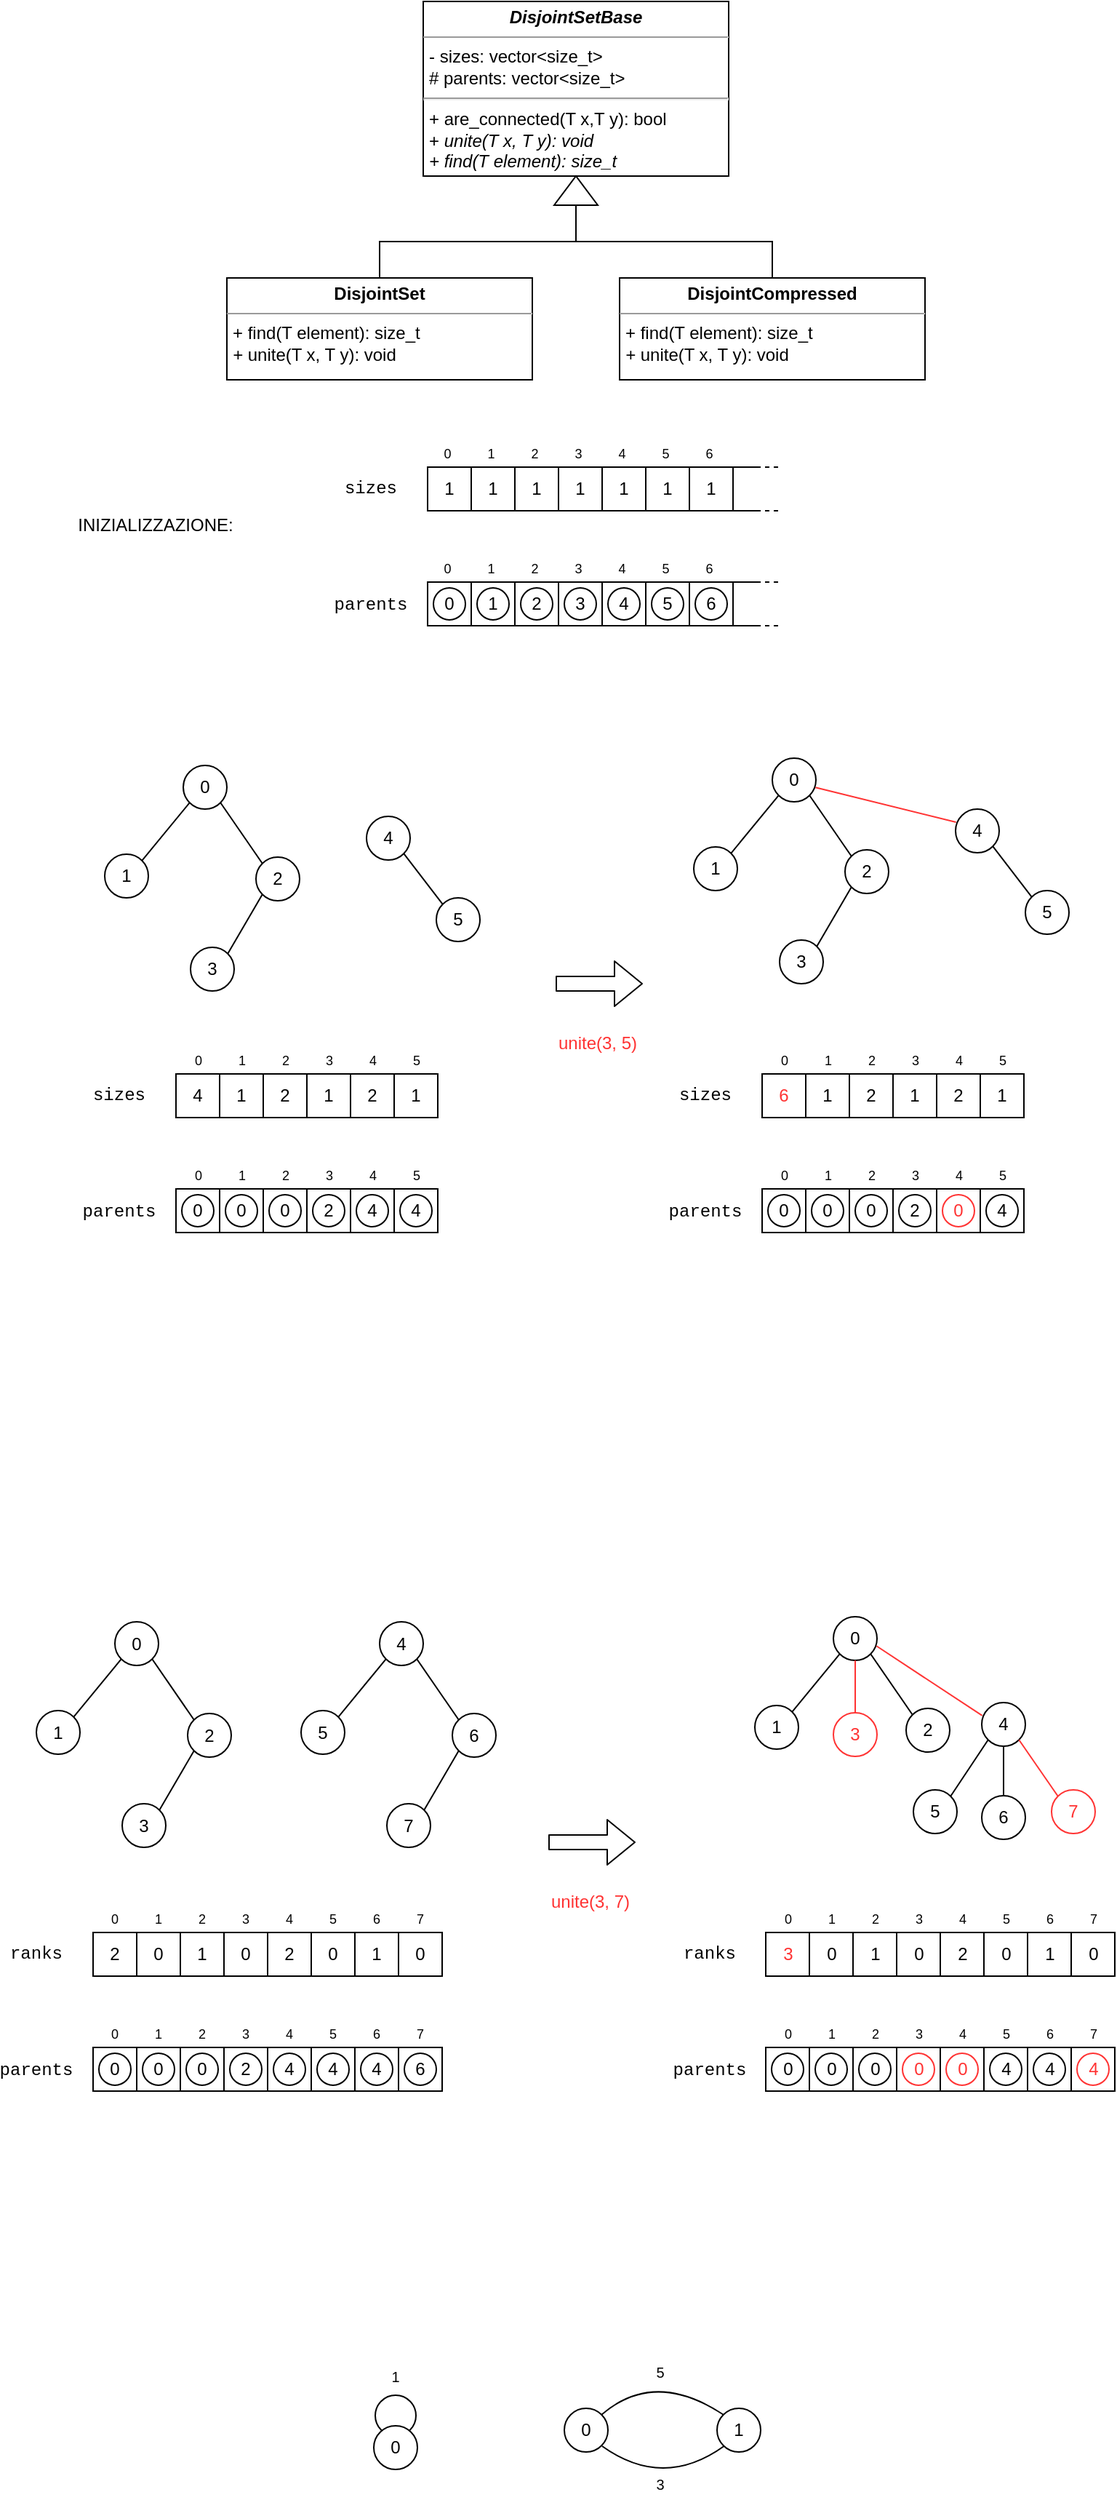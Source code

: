 <mxfile version="12.9.13" type="device"><diagram id="8xjFrXslsAIDBXC2lS5B" name="Page-1"><mxGraphModel dx="1329" dy="873" grid="0" gridSize="10" guides="1" tooltips="1" connect="1" arrows="1" fold="1" page="1" pageScale="1" pageWidth="827" pageHeight="1169" math="0" shadow="0"><root><mxCell id="0"/><mxCell id="1" parent="0"/><mxCell id="SgI-zHDBZbnnxBhND7MS-7" value="" style="ellipse;whiteSpace=wrap;html=1;aspect=fixed;" parent="1" vertex="1"><mxGeometry x="276" y="1745" width="28" height="28" as="geometry"/></mxCell><mxCell id="ZiQM-W1zX51JUNLS2dKG-1" value="&lt;p style=&quot;margin: 0px ; margin-top: 4px ; text-align: center&quot;&gt;&lt;b&gt;&lt;i&gt;DisjointSetBase&lt;/i&gt;&lt;/b&gt;&lt;br&gt;&lt;/p&gt;&lt;hr size=&quot;1&quot;&gt;&lt;p style=&quot;margin: 0px ; margin-left: 4px&quot;&gt;- sizes:&amp;nbsp;vector&amp;lt;size_t&amp;gt;&lt;/p&gt;&lt;p style=&quot;margin: 0px ; margin-left: 4px&quot;&gt;# parents: vector&amp;lt;size_t&amp;gt;&lt;/p&gt;&lt;hr&gt;&lt;p style=&quot;margin: 0px 0px 0px 4px&quot;&gt;+ are_connected(T x,T y): bool&lt;/p&gt;&lt;p style=&quot;margin: 0px 0px 0px 4px&quot;&gt;+ &lt;i&gt;unite(T x, T y): void&lt;/i&gt;&lt;/p&gt;&lt;p style=&quot;margin: 0px 0px 0px 4px&quot;&gt;&lt;i&gt;+ find(T element): size_t&lt;/i&gt;&lt;br&gt;&lt;/p&gt;" style="verticalAlign=top;align=left;overflow=fill;fontSize=12;fontFamily=Helvetica;html=1;fillColor=none;" parent="1" vertex="1"><mxGeometry x="309" y="100" width="210" height="120" as="geometry"/></mxCell><mxCell id="ZiQM-W1zX51JUNLS2dKG-9" style="edgeStyle=orthogonalEdgeStyle;rounded=0;orthogonalLoop=1;jettySize=auto;html=1;exitX=0;exitY=0.5;exitDx=0;exitDy=0;entryX=0.5;entryY=0;entryDx=0;entryDy=0;endArrow=none;endFill=0;" parent="1" source="ZiQM-W1zX51JUNLS2dKG-3" target="ZiQM-W1zX51JUNLS2dKG-7" edge="1"><mxGeometry relative="1" as="geometry"/></mxCell><mxCell id="ZiQM-W1zX51JUNLS2dKG-3" value="" style="triangle;whiteSpace=wrap;html=1;rotation=-90;" parent="1" vertex="1"><mxGeometry x="404" y="215" width="20" height="30" as="geometry"/></mxCell><mxCell id="ZiQM-W1zX51JUNLS2dKG-8" style="edgeStyle=orthogonalEdgeStyle;rounded=0;orthogonalLoop=1;jettySize=auto;html=1;exitX=0.5;exitY=0;exitDx=0;exitDy=0;entryX=0;entryY=0.5;entryDx=0;entryDy=0;endArrow=none;endFill=0;" parent="1" source="ZiQM-W1zX51JUNLS2dKG-6" target="ZiQM-W1zX51JUNLS2dKG-3" edge="1"><mxGeometry relative="1" as="geometry"/></mxCell><mxCell id="ZiQM-W1zX51JUNLS2dKG-6" value="&lt;p style=&quot;margin: 0px ; margin-top: 4px ; text-align: center&quot;&gt;&lt;b&gt;DisjointSet&lt;/b&gt;&lt;br&gt;&lt;/p&gt;&lt;hr size=&quot;1&quot;&gt;&lt;p style=&quot;margin: 0px 0px 0px 4px&quot;&gt;+ find(T element): size_t&lt;/p&gt;&lt;p style=&quot;margin: 0px 0px 0px 4px&quot;&gt;&lt;i&gt;+ &lt;/i&gt;unite(T x, T y): void&lt;br&gt;&lt;/p&gt;&lt;p style=&quot;margin: 0px 0px 0px 4px&quot;&gt;&lt;br&gt;&lt;/p&gt;" style="verticalAlign=top;align=left;overflow=fill;fontSize=12;fontFamily=Helvetica;html=1;fillColor=none;" parent="1" vertex="1"><mxGeometry x="174" y="290" width="210" height="70" as="geometry"/></mxCell><mxCell id="ZiQM-W1zX51JUNLS2dKG-7" value="&lt;p style=&quot;margin: 0px ; margin-top: 4px ; text-align: center&quot;&gt;&lt;b&gt;DisjointCompressed&lt;/b&gt;&lt;br&gt;&lt;/p&gt;&lt;hr size=&quot;1&quot;&gt;&lt;p style=&quot;margin: 0px ; margin-left: 4px&quot;&gt;&lt;span&gt;+ find(T element): size_t&lt;/span&gt;&lt;br&gt;&lt;/p&gt;&lt;p style=&quot;margin: 0px ; margin-left: 4px&quot;&gt;&lt;i&gt;+ &lt;/i&gt;unite(T x, T y): void&lt;span&gt;&lt;br&gt;&lt;/span&gt;&lt;/p&gt;&lt;p style=&quot;margin: 0px ; margin-left: 4px&quot;&gt;&lt;br&gt;&lt;/p&gt;" style="verticalAlign=top;align=left;overflow=fill;fontSize=12;fontFamily=Helvetica;html=1;fillColor=none;" parent="1" vertex="1"><mxGeometry x="444" y="290" width="210" height="70" as="geometry"/></mxCell><mxCell id="z-gm0jv7d2_Ei2gKOcUc-20" value="" style="rounded=0;whiteSpace=wrap;html=1;verticalAlign=top;" parent="1" vertex="1"><mxGeometry x="492" y="499" width="30" height="30" as="geometry"/></mxCell><mxCell id="z-gm0jv7d2_Ei2gKOcUc-22" value="&lt;font style=&quot;font-size: 9px&quot;&gt;0&amp;nbsp; &amp;nbsp; &amp;nbsp; &amp;nbsp; &amp;nbsp; 1&amp;nbsp; &amp;nbsp; &amp;nbsp; &amp;nbsp; &amp;nbsp;&amp;nbsp;2&amp;nbsp; &amp;nbsp; &amp;nbsp; &amp;nbsp; &amp;nbsp;&amp;nbsp;3&amp;nbsp; &amp;nbsp; &amp;nbsp; &amp;nbsp; &amp;nbsp;&amp;nbsp;4&amp;nbsp; &amp;nbsp; &amp;nbsp; &amp;nbsp; &amp;nbsp;&amp;nbsp;5&amp;nbsp; &amp;nbsp; &amp;nbsp; &amp;nbsp; &amp;nbsp;&amp;nbsp;6&amp;nbsp;&lt;/font&gt;" style="text;html=1;strokeColor=none;fillColor=none;align=center;verticalAlign=middle;whiteSpace=wrap;rounded=0;" parent="1" vertex="1"><mxGeometry x="312" y="479" width="210" height="20" as="geometry"/></mxCell><mxCell id="z-gm0jv7d2_Ei2gKOcUc-24" value="&lt;font face=&quot;Courier New&quot;&gt;sizes&lt;/font&gt;" style="text;html=1;strokeColor=none;fillColor=none;align=center;verticalAlign=middle;whiteSpace=wrap;rounded=0;" parent="1" vertex="1"><mxGeometry x="248" y="424" width="50" height="20" as="geometry"/></mxCell><mxCell id="z-gm0jv7d2_Ei2gKOcUc-47" style="rounded=0;orthogonalLoop=1;jettySize=auto;html=1;exitX=1;exitY=0;exitDx=0;exitDy=0;entryX=0;entryY=1;entryDx=0;entryDy=0;endArrow=none;endFill=0;" parent="1" source="z-gm0jv7d2_Ei2gKOcUc-26" target="z-gm0jv7d2_Ei2gKOcUc-27" edge="1"><mxGeometry relative="1" as="geometry"/></mxCell><mxCell id="z-gm0jv7d2_Ei2gKOcUc-26" value="1" style="ellipse;whiteSpace=wrap;html=1;aspect=fixed;" parent="1" vertex="1"><mxGeometry x="90" y="686" width="30" height="30" as="geometry"/></mxCell><mxCell id="z-gm0jv7d2_Ei2gKOcUc-27" value="0" style="ellipse;whiteSpace=wrap;html=1;aspect=fixed;" parent="1" vertex="1"><mxGeometry x="144" y="625" width="30" height="30" as="geometry"/></mxCell><mxCell id="z-gm0jv7d2_Ei2gKOcUc-48" style="edgeStyle=none;rounded=0;orthogonalLoop=1;jettySize=auto;html=1;exitX=0;exitY=0;exitDx=0;exitDy=0;entryX=1;entryY=1;entryDx=0;entryDy=0;endArrow=none;endFill=0;" parent="1" source="z-gm0jv7d2_Ei2gKOcUc-28" target="z-gm0jv7d2_Ei2gKOcUc-27" edge="1"><mxGeometry relative="1" as="geometry"/></mxCell><mxCell id="z-gm0jv7d2_Ei2gKOcUc-50" style="edgeStyle=none;rounded=0;orthogonalLoop=1;jettySize=auto;html=1;exitX=0;exitY=1;exitDx=0;exitDy=0;entryX=1;entryY=0;entryDx=0;entryDy=0;endArrow=none;endFill=0;" parent="1" source="z-gm0jv7d2_Ei2gKOcUc-28" target="z-gm0jv7d2_Ei2gKOcUc-49" edge="1"><mxGeometry relative="1" as="geometry"/></mxCell><mxCell id="z-gm0jv7d2_Ei2gKOcUc-28" value="2" style="ellipse;whiteSpace=wrap;html=1;aspect=fixed;" parent="1" vertex="1"><mxGeometry x="194" y="688" width="30" height="30" as="geometry"/></mxCell><mxCell id="z-gm0jv7d2_Ei2gKOcUc-29" value="" style="endArrow=none;html=1;" parent="1" edge="1"><mxGeometry width="50" height="50" relative="1" as="geometry"><mxPoint x="522" y="499" as="sourcePoint"/><mxPoint x="538" y="499" as="targetPoint"/></mxGeometry></mxCell><mxCell id="z-gm0jv7d2_Ei2gKOcUc-30" value="" style="endArrow=none;html=1;dashed=1;" parent="1" edge="1"><mxGeometry width="50" height="50" relative="1" as="geometry"><mxPoint x="538" y="499" as="sourcePoint"/><mxPoint x="554" y="499" as="targetPoint"/></mxGeometry></mxCell><mxCell id="z-gm0jv7d2_Ei2gKOcUc-33" value="" style="endArrow=none;html=1;" parent="1" edge="1"><mxGeometry width="50" height="50" relative="1" as="geometry"><mxPoint x="522" y="529" as="sourcePoint"/><mxPoint x="538" y="529" as="targetPoint"/></mxGeometry></mxCell><mxCell id="z-gm0jv7d2_Ei2gKOcUc-34" value="" style="endArrow=none;html=1;dashed=1;" parent="1" edge="1"><mxGeometry width="50" height="50" relative="1" as="geometry"><mxPoint x="538" y="529" as="sourcePoint"/><mxPoint x="554" y="529" as="targetPoint"/></mxGeometry></mxCell><mxCell id="z-gm0jv7d2_Ei2gKOcUc-35" value="1" style="rounded=0;whiteSpace=wrap;html=1;" parent="1" vertex="1"><mxGeometry x="312" y="420" width="30" height="30" as="geometry"/></mxCell><mxCell id="z-gm0jv7d2_Ei2gKOcUc-36" value="1" style="rounded=0;whiteSpace=wrap;html=1;" parent="1" vertex="1"><mxGeometry x="342" y="420" width="30" height="30" as="geometry"/></mxCell><mxCell id="z-gm0jv7d2_Ei2gKOcUc-37" value="1" style="rounded=0;whiteSpace=wrap;html=1;" parent="1" vertex="1"><mxGeometry x="372" y="420" width="30" height="30" as="geometry"/></mxCell><mxCell id="z-gm0jv7d2_Ei2gKOcUc-38" value="1" style="rounded=0;whiteSpace=wrap;html=1;" parent="1" vertex="1"><mxGeometry x="402" y="420" width="30" height="30" as="geometry"/></mxCell><mxCell id="z-gm0jv7d2_Ei2gKOcUc-39" value="1" style="rounded=0;whiteSpace=wrap;html=1;" parent="1" vertex="1"><mxGeometry x="432" y="420" width="30" height="30" as="geometry"/></mxCell><mxCell id="z-gm0jv7d2_Ei2gKOcUc-40" value="1" style="rounded=0;whiteSpace=wrap;html=1;" parent="1" vertex="1"><mxGeometry x="462" y="420" width="30" height="30" as="geometry"/></mxCell><mxCell id="z-gm0jv7d2_Ei2gKOcUc-41" value="1" style="rounded=0;whiteSpace=wrap;html=1;" parent="1" vertex="1"><mxGeometry x="492" y="420" width="30" height="30" as="geometry"/></mxCell><mxCell id="z-gm0jv7d2_Ei2gKOcUc-42" value="&lt;font style=&quot;font-size: 9px&quot;&gt;0&amp;nbsp; &amp;nbsp; &amp;nbsp; &amp;nbsp; &amp;nbsp; 1&amp;nbsp; &amp;nbsp; &amp;nbsp; &amp;nbsp; &amp;nbsp;&amp;nbsp;2&amp;nbsp; &amp;nbsp; &amp;nbsp; &amp;nbsp; &amp;nbsp;&amp;nbsp;3&amp;nbsp; &amp;nbsp; &amp;nbsp; &amp;nbsp; &amp;nbsp;&amp;nbsp;4&amp;nbsp; &amp;nbsp; &amp;nbsp; &amp;nbsp; &amp;nbsp;&amp;nbsp;5&amp;nbsp; &amp;nbsp; &amp;nbsp; &amp;nbsp; &amp;nbsp;&amp;nbsp;6&amp;nbsp;&lt;/font&gt;" style="text;html=1;strokeColor=none;fillColor=none;align=center;verticalAlign=middle;whiteSpace=wrap;rounded=0;" parent="1" vertex="1"><mxGeometry x="312" y="400" width="210" height="20" as="geometry"/></mxCell><mxCell id="z-gm0jv7d2_Ei2gKOcUc-43" value="" style="endArrow=none;html=1;" parent="1" edge="1"><mxGeometry width="50" height="50" relative="1" as="geometry"><mxPoint x="522" y="420" as="sourcePoint"/><mxPoint x="538" y="420" as="targetPoint"/></mxGeometry></mxCell><mxCell id="z-gm0jv7d2_Ei2gKOcUc-44" value="" style="endArrow=none;html=1;dashed=1;" parent="1" edge="1"><mxGeometry width="50" height="50" relative="1" as="geometry"><mxPoint x="538" y="420" as="sourcePoint"/><mxPoint x="554" y="420" as="targetPoint"/></mxGeometry></mxCell><mxCell id="z-gm0jv7d2_Ei2gKOcUc-45" value="" style="endArrow=none;html=1;" parent="1" edge="1"><mxGeometry width="50" height="50" relative="1" as="geometry"><mxPoint x="522" y="450" as="sourcePoint"/><mxPoint x="538" y="450" as="targetPoint"/></mxGeometry></mxCell><mxCell id="z-gm0jv7d2_Ei2gKOcUc-46" value="" style="endArrow=none;html=1;dashed=1;" parent="1" edge="1"><mxGeometry width="50" height="50" relative="1" as="geometry"><mxPoint x="538" y="450" as="sourcePoint"/><mxPoint x="554" y="450" as="targetPoint"/></mxGeometry></mxCell><mxCell id="z-gm0jv7d2_Ei2gKOcUc-49" value="3" style="ellipse;whiteSpace=wrap;html=1;aspect=fixed;" parent="1" vertex="1"><mxGeometry x="149" y="750" width="30" height="30" as="geometry"/></mxCell><mxCell id="z-gm0jv7d2_Ei2gKOcUc-51" value="4" style="ellipse;whiteSpace=wrap;html=1;aspect=fixed;" parent="1" vertex="1"><mxGeometry x="270" y="660" width="30" height="30" as="geometry"/></mxCell><mxCell id="z-gm0jv7d2_Ei2gKOcUc-54" style="edgeStyle=none;rounded=0;orthogonalLoop=1;jettySize=auto;html=1;exitX=0;exitY=0;exitDx=0;exitDy=0;entryX=1;entryY=1;entryDx=0;entryDy=0;endArrow=none;endFill=0;" parent="1" source="z-gm0jv7d2_Ei2gKOcUc-52" target="z-gm0jv7d2_Ei2gKOcUc-51" edge="1"><mxGeometry relative="1" as="geometry"/></mxCell><mxCell id="z-gm0jv7d2_Ei2gKOcUc-52" value="5" style="ellipse;whiteSpace=wrap;html=1;aspect=fixed;" parent="1" vertex="1"><mxGeometry x="318" y="716" width="30" height="30" as="geometry"/></mxCell><mxCell id="z-gm0jv7d2_Ei2gKOcUc-55" value="" style="rounded=0;whiteSpace=wrap;html=1;" parent="1" vertex="1"><mxGeometry x="139" y="916" width="30" height="30" as="geometry"/></mxCell><mxCell id="z-gm0jv7d2_Ei2gKOcUc-56" value="" style="rounded=0;whiteSpace=wrap;html=1;" parent="1" vertex="1"><mxGeometry x="169" y="916" width="30" height="30" as="geometry"/></mxCell><mxCell id="z-gm0jv7d2_Ei2gKOcUc-57" value="" style="rounded=0;whiteSpace=wrap;html=1;" parent="1" vertex="1"><mxGeometry x="199" y="916" width="30" height="30" as="geometry"/></mxCell><mxCell id="z-gm0jv7d2_Ei2gKOcUc-58" value="" style="rounded=0;whiteSpace=wrap;html=1;" parent="1" vertex="1"><mxGeometry x="229" y="916" width="30" height="30" as="geometry"/></mxCell><mxCell id="z-gm0jv7d2_Ei2gKOcUc-59" value="" style="rounded=0;whiteSpace=wrap;html=1;" parent="1" vertex="1"><mxGeometry x="259" y="916" width="30" height="30" as="geometry"/></mxCell><mxCell id="z-gm0jv7d2_Ei2gKOcUc-60" value="" style="rounded=0;whiteSpace=wrap;html=1;" parent="1" vertex="1"><mxGeometry x="289" y="916" width="30" height="30" as="geometry"/></mxCell><mxCell id="z-gm0jv7d2_Ei2gKOcUc-62" value="&lt;font style=&quot;font-size: 9px&quot;&gt;0&amp;nbsp; &amp;nbsp; &amp;nbsp; &amp;nbsp; &amp;nbsp; 1&amp;nbsp; &amp;nbsp; &amp;nbsp; &amp;nbsp; &amp;nbsp;&amp;nbsp;2&amp;nbsp; &amp;nbsp; &amp;nbsp; &amp;nbsp; &amp;nbsp;&amp;nbsp;3&amp;nbsp; &amp;nbsp; &amp;nbsp; &amp;nbsp; &amp;nbsp;&amp;nbsp;4&amp;nbsp; &amp;nbsp; &amp;nbsp; &amp;nbsp; &amp;nbsp;&amp;nbsp;5&lt;/font&gt;" style="text;html=1;strokeColor=none;fillColor=none;align=center;verticalAlign=middle;whiteSpace=wrap;rounded=0;" parent="1" vertex="1"><mxGeometry x="139" y="896" width="181" height="20" as="geometry"/></mxCell><mxCell id="z-gm0jv7d2_Ei2gKOcUc-63" value="&lt;font face=&quot;Courier New&quot;&gt;parents&lt;/font&gt;" style="text;html=1;strokeColor=none;fillColor=none;align=center;verticalAlign=middle;whiteSpace=wrap;rounded=0;" parent="1" vertex="1"><mxGeometry x="75" y="921" width="50" height="20" as="geometry"/></mxCell><mxCell id="z-gm0jv7d2_Ei2gKOcUc-64" value="&lt;font face=&quot;Courier New&quot;&gt;sizes&lt;/font&gt;" style="text;html=1;strokeColor=none;fillColor=none;align=center;verticalAlign=middle;whiteSpace=wrap;rounded=0;" parent="1" vertex="1"><mxGeometry x="75" y="841" width="50" height="20" as="geometry"/></mxCell><mxCell id="z-gm0jv7d2_Ei2gKOcUc-69" value="4" style="rounded=0;whiteSpace=wrap;html=1;" parent="1" vertex="1"><mxGeometry x="139" y="837" width="30" height="30" as="geometry"/></mxCell><mxCell id="z-gm0jv7d2_Ei2gKOcUc-70" value="1" style="rounded=0;whiteSpace=wrap;html=1;" parent="1" vertex="1"><mxGeometry x="169" y="837" width="30" height="30" as="geometry"/></mxCell><mxCell id="z-gm0jv7d2_Ei2gKOcUc-71" value="2" style="rounded=0;whiteSpace=wrap;html=1;" parent="1" vertex="1"><mxGeometry x="199" y="837" width="30" height="30" as="geometry"/></mxCell><mxCell id="z-gm0jv7d2_Ei2gKOcUc-72" value="1" style="rounded=0;whiteSpace=wrap;html=1;" parent="1" vertex="1"><mxGeometry x="229" y="837" width="30" height="30" as="geometry"/></mxCell><mxCell id="z-gm0jv7d2_Ei2gKOcUc-73" value="2" style="rounded=0;whiteSpace=wrap;html=1;" parent="1" vertex="1"><mxGeometry x="259" y="837" width="30" height="30" as="geometry"/></mxCell><mxCell id="z-gm0jv7d2_Ei2gKOcUc-74" value="1" style="rounded=0;whiteSpace=wrap;html=1;" parent="1" vertex="1"><mxGeometry x="289" y="837" width="30" height="30" as="geometry"/></mxCell><mxCell id="z-gm0jv7d2_Ei2gKOcUc-76" value="&lt;font style=&quot;font-size: 9px&quot;&gt;0&amp;nbsp; &amp;nbsp; &amp;nbsp; &amp;nbsp; &amp;nbsp; 1&amp;nbsp; &amp;nbsp; &amp;nbsp; &amp;nbsp; &amp;nbsp;&amp;nbsp;2&amp;nbsp; &amp;nbsp; &amp;nbsp; &amp;nbsp; &amp;nbsp;&amp;nbsp;3&amp;nbsp; &amp;nbsp; &amp;nbsp; &amp;nbsp; &amp;nbsp;&amp;nbsp;4&amp;nbsp; &amp;nbsp; &amp;nbsp; &amp;nbsp; &amp;nbsp;&amp;nbsp;5&lt;/font&gt;" style="text;html=1;strokeColor=none;fillColor=none;align=center;verticalAlign=middle;whiteSpace=wrap;rounded=0;" parent="1" vertex="1"><mxGeometry x="139" y="817" width="181" height="20" as="geometry"/></mxCell><mxCell id="z-gm0jv7d2_Ei2gKOcUc-81" value="" style="shape=flexArrow;endArrow=classic;html=1;" parent="1" edge="1"><mxGeometry width="50" height="50" relative="1" as="geometry"><mxPoint x="400" y="775" as="sourcePoint"/><mxPoint x="460" y="775" as="targetPoint"/></mxGeometry></mxCell><mxCell id="z-gm0jv7d2_Ei2gKOcUc-82" style="rounded=0;orthogonalLoop=1;jettySize=auto;html=1;exitX=1;exitY=0;exitDx=0;exitDy=0;entryX=0;entryY=1;entryDx=0;entryDy=0;endArrow=none;endFill=0;" parent="1" source="z-gm0jv7d2_Ei2gKOcUc-83" target="z-gm0jv7d2_Ei2gKOcUc-84" edge="1"><mxGeometry relative="1" as="geometry"/></mxCell><mxCell id="z-gm0jv7d2_Ei2gKOcUc-83" value="1" style="ellipse;whiteSpace=wrap;html=1;aspect=fixed;" parent="1" vertex="1"><mxGeometry x="495" y="681" width="30" height="30" as="geometry"/></mxCell><mxCell id="z-gm0jv7d2_Ei2gKOcUc-109" style="edgeStyle=none;rounded=0;orthogonalLoop=1;jettySize=auto;html=1;exitX=0.988;exitY=0.671;exitDx=0;exitDy=0;entryX=0.01;entryY=0.299;entryDx=0;entryDy=0;endArrow=none;endFill=0;exitPerimeter=0;entryPerimeter=0;strokeColor=#FF3333;" parent="1" source="z-gm0jv7d2_Ei2gKOcUc-84" target="z-gm0jv7d2_Ei2gKOcUc-89" edge="1"><mxGeometry relative="1" as="geometry"/></mxCell><mxCell id="z-gm0jv7d2_Ei2gKOcUc-84" value="0" style="ellipse;whiteSpace=wrap;html=1;aspect=fixed;" parent="1" vertex="1"><mxGeometry x="549" y="620" width="30" height="30" as="geometry"/></mxCell><mxCell id="z-gm0jv7d2_Ei2gKOcUc-85" style="edgeStyle=none;rounded=0;orthogonalLoop=1;jettySize=auto;html=1;exitX=0;exitY=0;exitDx=0;exitDy=0;entryX=1;entryY=1;entryDx=0;entryDy=0;endArrow=none;endFill=0;" parent="1" source="z-gm0jv7d2_Ei2gKOcUc-87" target="z-gm0jv7d2_Ei2gKOcUc-84" edge="1"><mxGeometry relative="1" as="geometry"/></mxCell><mxCell id="z-gm0jv7d2_Ei2gKOcUc-86" style="edgeStyle=none;rounded=0;orthogonalLoop=1;jettySize=auto;html=1;exitX=0;exitY=1;exitDx=0;exitDy=0;entryX=1;entryY=0;entryDx=0;entryDy=0;endArrow=none;endFill=0;" parent="1" source="z-gm0jv7d2_Ei2gKOcUc-87" target="z-gm0jv7d2_Ei2gKOcUc-88" edge="1"><mxGeometry relative="1" as="geometry"/></mxCell><mxCell id="z-gm0jv7d2_Ei2gKOcUc-87" value="2" style="ellipse;whiteSpace=wrap;html=1;aspect=fixed;" parent="1" vertex="1"><mxGeometry x="599" y="683" width="30" height="30" as="geometry"/></mxCell><mxCell id="z-gm0jv7d2_Ei2gKOcUc-88" value="3" style="ellipse;whiteSpace=wrap;html=1;aspect=fixed;" parent="1" vertex="1"><mxGeometry x="554" y="745" width="30" height="30" as="geometry"/></mxCell><mxCell id="z-gm0jv7d2_Ei2gKOcUc-89" value="4" style="ellipse;whiteSpace=wrap;html=1;aspect=fixed;" parent="1" vertex="1"><mxGeometry x="675" y="655" width="30" height="30" as="geometry"/></mxCell><mxCell id="z-gm0jv7d2_Ei2gKOcUc-90" style="edgeStyle=none;rounded=0;orthogonalLoop=1;jettySize=auto;html=1;exitX=0;exitY=0;exitDx=0;exitDy=0;entryX=1;entryY=1;entryDx=0;entryDy=0;endArrow=none;endFill=0;" parent="1" source="z-gm0jv7d2_Ei2gKOcUc-91" target="z-gm0jv7d2_Ei2gKOcUc-89" edge="1"><mxGeometry relative="1" as="geometry"/></mxCell><mxCell id="z-gm0jv7d2_Ei2gKOcUc-91" value="5" style="ellipse;whiteSpace=wrap;html=1;aspect=fixed;" parent="1" vertex="1"><mxGeometry x="723" y="711" width="30" height="30" as="geometry"/></mxCell><mxCell id="z-gm0jv7d2_Ei2gKOcUc-100" value="&lt;font face=&quot;Courier New&quot;&gt;sizes&lt;/font&gt;" style="text;html=1;strokeColor=none;fillColor=none;align=center;verticalAlign=middle;whiteSpace=wrap;rounded=0;" parent="1" vertex="1"><mxGeometry x="478" y="841" width="50" height="20" as="geometry"/></mxCell><mxCell id="z-gm0jv7d2_Ei2gKOcUc-101" value="&lt;font color=&quot;#ff3333&quot;&gt;6&lt;/font&gt;" style="rounded=0;whiteSpace=wrap;html=1;" parent="1" vertex="1"><mxGeometry x="542" y="837" width="30" height="30" as="geometry"/></mxCell><mxCell id="z-gm0jv7d2_Ei2gKOcUc-102" value="1" style="rounded=0;whiteSpace=wrap;html=1;" parent="1" vertex="1"><mxGeometry x="572" y="837" width="30" height="30" as="geometry"/></mxCell><mxCell id="z-gm0jv7d2_Ei2gKOcUc-103" value="2" style="rounded=0;whiteSpace=wrap;html=1;" parent="1" vertex="1"><mxGeometry x="602" y="837" width="30" height="30" as="geometry"/></mxCell><mxCell id="z-gm0jv7d2_Ei2gKOcUc-104" value="1" style="rounded=0;whiteSpace=wrap;html=1;" parent="1" vertex="1"><mxGeometry x="632" y="837" width="30" height="30" as="geometry"/></mxCell><mxCell id="z-gm0jv7d2_Ei2gKOcUc-105" value="2" style="rounded=0;whiteSpace=wrap;html=1;" parent="1" vertex="1"><mxGeometry x="662" y="837" width="30" height="30" as="geometry"/></mxCell><mxCell id="z-gm0jv7d2_Ei2gKOcUc-106" value="1" style="rounded=0;whiteSpace=wrap;html=1;" parent="1" vertex="1"><mxGeometry x="692" y="837" width="30" height="30" as="geometry"/></mxCell><mxCell id="z-gm0jv7d2_Ei2gKOcUc-107" value="&lt;font style=&quot;font-size: 9px&quot;&gt;0&amp;nbsp; &amp;nbsp; &amp;nbsp; &amp;nbsp; &amp;nbsp; 1&amp;nbsp; &amp;nbsp; &amp;nbsp; &amp;nbsp; &amp;nbsp;&amp;nbsp;2&amp;nbsp; &amp;nbsp; &amp;nbsp; &amp;nbsp; &amp;nbsp;&amp;nbsp;3&amp;nbsp; &amp;nbsp; &amp;nbsp; &amp;nbsp; &amp;nbsp;&amp;nbsp;4&amp;nbsp; &amp;nbsp; &amp;nbsp; &amp;nbsp; &amp;nbsp;&amp;nbsp;5&lt;/font&gt;" style="text;html=1;strokeColor=none;fillColor=none;align=center;verticalAlign=middle;whiteSpace=wrap;rounded=0;" parent="1" vertex="1"><mxGeometry x="542" y="817" width="181" height="20" as="geometry"/></mxCell><mxCell id="z-gm0jv7d2_Ei2gKOcUc-110" value="&lt;font color=&quot;#ff3333&quot;&gt;unite(3, 5)&lt;/font&gt;" style="text;html=1;strokeColor=none;fillColor=none;align=center;verticalAlign=middle;whiteSpace=wrap;rounded=0;" parent="1" vertex="1"><mxGeometry x="396" y="806" width="66" height="20" as="geometry"/></mxCell><mxCell id="z-gm0jv7d2_Ei2gKOcUc-111" value="INIZIALIZZAZIONE:" style="text;html=1;strokeColor=none;fillColor=none;align=center;verticalAlign=middle;whiteSpace=wrap;rounded=0;" parent="1" vertex="1"><mxGeometry x="70" y="450" width="110" height="20" as="geometry"/></mxCell><mxCell id="z-gm0jv7d2_Ei2gKOcUc-112" value="0" style="ellipse;whiteSpace=wrap;html=1;aspect=fixed;" parent="1" vertex="1"><mxGeometry x="143" y="920" width="22" height="22" as="geometry"/></mxCell><mxCell id="z-gm0jv7d2_Ei2gKOcUc-113" value="0" style="ellipse;whiteSpace=wrap;html=1;aspect=fixed;" parent="1" vertex="1"><mxGeometry x="173" y="920" width="22" height="22" as="geometry"/></mxCell><mxCell id="z-gm0jv7d2_Ei2gKOcUc-114" value="0" style="ellipse;whiteSpace=wrap;html=1;aspect=fixed;" parent="1" vertex="1"><mxGeometry x="203" y="920" width="22" height="22" as="geometry"/></mxCell><mxCell id="z-gm0jv7d2_Ei2gKOcUc-115" value="2" style="ellipse;whiteSpace=wrap;html=1;aspect=fixed;" parent="1" vertex="1"><mxGeometry x="233" y="920" width="22" height="22" as="geometry"/></mxCell><mxCell id="z-gm0jv7d2_Ei2gKOcUc-117" value="4" style="ellipse;whiteSpace=wrap;html=1;aspect=fixed;" parent="1" vertex="1"><mxGeometry x="263" y="920" width="22" height="22" as="geometry"/></mxCell><mxCell id="z-gm0jv7d2_Ei2gKOcUc-118" value="4" style="ellipse;whiteSpace=wrap;html=1;aspect=fixed;" parent="1" vertex="1"><mxGeometry x="293" y="920" width="22" height="22" as="geometry"/></mxCell><mxCell id="z-gm0jv7d2_Ei2gKOcUc-121" value="" style="rounded=0;whiteSpace=wrap;html=1;" parent="1" vertex="1"><mxGeometry x="542" y="916" width="30" height="30" as="geometry"/></mxCell><mxCell id="z-gm0jv7d2_Ei2gKOcUc-122" value="" style="rounded=0;whiteSpace=wrap;html=1;" parent="1" vertex="1"><mxGeometry x="572" y="916" width="30" height="30" as="geometry"/></mxCell><mxCell id="z-gm0jv7d2_Ei2gKOcUc-123" value="" style="rounded=0;whiteSpace=wrap;html=1;" parent="1" vertex="1"><mxGeometry x="602" y="916" width="30" height="30" as="geometry"/></mxCell><mxCell id="z-gm0jv7d2_Ei2gKOcUc-124" value="" style="rounded=0;whiteSpace=wrap;html=1;" parent="1" vertex="1"><mxGeometry x="632" y="916" width="30" height="30" as="geometry"/></mxCell><mxCell id="z-gm0jv7d2_Ei2gKOcUc-125" value="" style="rounded=0;whiteSpace=wrap;html=1;" parent="1" vertex="1"><mxGeometry x="662" y="916" width="30" height="30" as="geometry"/></mxCell><mxCell id="z-gm0jv7d2_Ei2gKOcUc-126" value="" style="rounded=0;whiteSpace=wrap;html=1;" parent="1" vertex="1"><mxGeometry x="692" y="916" width="30" height="30" as="geometry"/></mxCell><mxCell id="z-gm0jv7d2_Ei2gKOcUc-127" value="&lt;font style=&quot;font-size: 9px&quot;&gt;0&amp;nbsp; &amp;nbsp; &amp;nbsp; &amp;nbsp; &amp;nbsp; 1&amp;nbsp; &amp;nbsp; &amp;nbsp; &amp;nbsp; &amp;nbsp;&amp;nbsp;2&amp;nbsp; &amp;nbsp; &amp;nbsp; &amp;nbsp; &amp;nbsp;&amp;nbsp;3&amp;nbsp; &amp;nbsp; &amp;nbsp; &amp;nbsp; &amp;nbsp;&amp;nbsp;4&amp;nbsp; &amp;nbsp; &amp;nbsp; &amp;nbsp; &amp;nbsp;&amp;nbsp;5&lt;/font&gt;" style="text;html=1;strokeColor=none;fillColor=none;align=center;verticalAlign=middle;whiteSpace=wrap;rounded=0;" parent="1" vertex="1"><mxGeometry x="542" y="896" width="181" height="20" as="geometry"/></mxCell><mxCell id="z-gm0jv7d2_Ei2gKOcUc-128" value="&lt;font face=&quot;Courier New&quot;&gt;parents&lt;/font&gt;" style="text;html=1;strokeColor=none;fillColor=none;align=center;verticalAlign=middle;whiteSpace=wrap;rounded=0;" parent="1" vertex="1"><mxGeometry x="478" y="921" width="50" height="20" as="geometry"/></mxCell><mxCell id="z-gm0jv7d2_Ei2gKOcUc-129" value="0" style="ellipse;whiteSpace=wrap;html=1;aspect=fixed;" parent="1" vertex="1"><mxGeometry x="546" y="920" width="22" height="22" as="geometry"/></mxCell><mxCell id="z-gm0jv7d2_Ei2gKOcUc-130" value="0" style="ellipse;whiteSpace=wrap;html=1;aspect=fixed;" parent="1" vertex="1"><mxGeometry x="576" y="920" width="22" height="22" as="geometry"/></mxCell><mxCell id="z-gm0jv7d2_Ei2gKOcUc-131" value="0" style="ellipse;whiteSpace=wrap;html=1;aspect=fixed;" parent="1" vertex="1"><mxGeometry x="606" y="920" width="22" height="22" as="geometry"/></mxCell><mxCell id="z-gm0jv7d2_Ei2gKOcUc-132" value="2" style="ellipse;whiteSpace=wrap;html=1;aspect=fixed;" parent="1" vertex="1"><mxGeometry x="636" y="920" width="22" height="22" as="geometry"/></mxCell><mxCell id="z-gm0jv7d2_Ei2gKOcUc-133" value="&lt;font color=&quot;#ff3333&quot;&gt;0&lt;/font&gt;" style="ellipse;whiteSpace=wrap;html=1;aspect=fixed;strokeColor=#FF3333;" parent="1" vertex="1"><mxGeometry x="666" y="920" width="22" height="22" as="geometry"/></mxCell><mxCell id="z-gm0jv7d2_Ei2gKOcUc-134" value="4" style="ellipse;whiteSpace=wrap;html=1;aspect=fixed;" parent="1" vertex="1"><mxGeometry x="696" y="920" width="22" height="22" as="geometry"/></mxCell><mxCell id="z-gm0jv7d2_Ei2gKOcUc-163" value="" style="rounded=0;whiteSpace=wrap;html=1;" parent="1" vertex="1"><mxGeometry x="312" y="499" width="30" height="30" as="geometry"/></mxCell><mxCell id="z-gm0jv7d2_Ei2gKOcUc-164" value="" style="rounded=0;whiteSpace=wrap;html=1;" parent="1" vertex="1"><mxGeometry x="342" y="499" width="30" height="30" as="geometry"/></mxCell><mxCell id="z-gm0jv7d2_Ei2gKOcUc-165" value="" style="rounded=0;whiteSpace=wrap;html=1;" parent="1" vertex="1"><mxGeometry x="372" y="499" width="30" height="30" as="geometry"/></mxCell><mxCell id="z-gm0jv7d2_Ei2gKOcUc-166" value="" style="rounded=0;whiteSpace=wrap;html=1;" parent="1" vertex="1"><mxGeometry x="402" y="499" width="30" height="30" as="geometry"/></mxCell><mxCell id="z-gm0jv7d2_Ei2gKOcUc-167" value="" style="rounded=0;whiteSpace=wrap;html=1;" parent="1" vertex="1"><mxGeometry x="432" y="499" width="30" height="30" as="geometry"/></mxCell><mxCell id="z-gm0jv7d2_Ei2gKOcUc-168" value="" style="rounded=0;whiteSpace=wrap;html=1;" parent="1" vertex="1"><mxGeometry x="462" y="499" width="30" height="30" as="geometry"/></mxCell><mxCell id="z-gm0jv7d2_Ei2gKOcUc-169" value="&lt;font face=&quot;Courier New&quot;&gt;parents&lt;/font&gt;" style="text;html=1;strokeColor=none;fillColor=none;align=center;verticalAlign=middle;whiteSpace=wrap;rounded=0;" parent="1" vertex="1"><mxGeometry x="248" y="504" width="50" height="20" as="geometry"/></mxCell><mxCell id="z-gm0jv7d2_Ei2gKOcUc-170" value="0" style="ellipse;whiteSpace=wrap;html=1;aspect=fixed;" parent="1" vertex="1"><mxGeometry x="316" y="503" width="22" height="22" as="geometry"/></mxCell><mxCell id="z-gm0jv7d2_Ei2gKOcUc-171" value="1" style="ellipse;whiteSpace=wrap;html=1;aspect=fixed;" parent="1" vertex="1"><mxGeometry x="346" y="503" width="22" height="22" as="geometry"/></mxCell><mxCell id="z-gm0jv7d2_Ei2gKOcUc-172" value="2" style="ellipse;whiteSpace=wrap;html=1;aspect=fixed;" parent="1" vertex="1"><mxGeometry x="376" y="503" width="22" height="22" as="geometry"/></mxCell><mxCell id="z-gm0jv7d2_Ei2gKOcUc-173" value="3" style="ellipse;whiteSpace=wrap;html=1;aspect=fixed;" parent="1" vertex="1"><mxGeometry x="406" y="503" width="22" height="22" as="geometry"/></mxCell><mxCell id="z-gm0jv7d2_Ei2gKOcUc-174" value="4" style="ellipse;whiteSpace=wrap;html=1;aspect=fixed;" parent="1" vertex="1"><mxGeometry x="436" y="503" width="22" height="22" as="geometry"/></mxCell><mxCell id="z-gm0jv7d2_Ei2gKOcUc-175" value="5" style="ellipse;whiteSpace=wrap;html=1;aspect=fixed;" parent="1" vertex="1"><mxGeometry x="466" y="503" width="22" height="22" as="geometry"/></mxCell><mxCell id="z-gm0jv7d2_Ei2gKOcUc-176" value="6" style="ellipse;whiteSpace=wrap;html=1;aspect=fixed;" parent="1" vertex="1"><mxGeometry x="496" y="503" width="22" height="22" as="geometry"/></mxCell><mxCell id="z-gm0jv7d2_Ei2gKOcUc-245" style="rounded=0;orthogonalLoop=1;jettySize=auto;html=1;exitX=1;exitY=0;exitDx=0;exitDy=0;entryX=0;entryY=1;entryDx=0;entryDy=0;endArrow=none;endFill=0;" parent="1" source="z-gm0jv7d2_Ei2gKOcUc-246" target="z-gm0jv7d2_Ei2gKOcUc-247" edge="1"><mxGeometry relative="1" as="geometry"/></mxCell><mxCell id="z-gm0jv7d2_Ei2gKOcUc-246" value="1" style="ellipse;whiteSpace=wrap;html=1;aspect=fixed;" parent="1" vertex="1"><mxGeometry x="43" y="1274.5" width="30" height="30" as="geometry"/></mxCell><mxCell id="z-gm0jv7d2_Ei2gKOcUc-247" value="0" style="ellipse;whiteSpace=wrap;html=1;aspect=fixed;" parent="1" vertex="1"><mxGeometry x="97" y="1213.5" width="30" height="30" as="geometry"/></mxCell><mxCell id="z-gm0jv7d2_Ei2gKOcUc-248" style="edgeStyle=none;rounded=0;orthogonalLoop=1;jettySize=auto;html=1;exitX=0;exitY=0;exitDx=0;exitDy=0;entryX=1;entryY=1;entryDx=0;entryDy=0;endArrow=none;endFill=0;" parent="1" source="z-gm0jv7d2_Ei2gKOcUc-250" target="z-gm0jv7d2_Ei2gKOcUc-247" edge="1"><mxGeometry relative="1" as="geometry"/></mxCell><mxCell id="z-gm0jv7d2_Ei2gKOcUc-249" style="edgeStyle=none;rounded=0;orthogonalLoop=1;jettySize=auto;html=1;exitX=0;exitY=1;exitDx=0;exitDy=0;entryX=1;entryY=0;entryDx=0;entryDy=0;endArrow=none;endFill=0;" parent="1" source="z-gm0jv7d2_Ei2gKOcUc-250" target="z-gm0jv7d2_Ei2gKOcUc-251" edge="1"><mxGeometry relative="1" as="geometry"/></mxCell><mxCell id="z-gm0jv7d2_Ei2gKOcUc-250" value="2" style="ellipse;whiteSpace=wrap;html=1;aspect=fixed;" parent="1" vertex="1"><mxGeometry x="147" y="1276.5" width="30" height="30" as="geometry"/></mxCell><mxCell id="z-gm0jv7d2_Ei2gKOcUc-251" value="3" style="ellipse;whiteSpace=wrap;html=1;aspect=fixed;" parent="1" vertex="1"><mxGeometry x="102" y="1338.5" width="30" height="30" as="geometry"/></mxCell><mxCell id="z-gm0jv7d2_Ei2gKOcUc-255" value="" style="rounded=0;whiteSpace=wrap;html=1;" parent="1" vertex="1"><mxGeometry x="82" y="1506" width="30" height="30" as="geometry"/></mxCell><mxCell id="z-gm0jv7d2_Ei2gKOcUc-256" value="" style="rounded=0;whiteSpace=wrap;html=1;" parent="1" vertex="1"><mxGeometry x="112" y="1506" width="30" height="30" as="geometry"/></mxCell><mxCell id="z-gm0jv7d2_Ei2gKOcUc-257" value="" style="rounded=0;whiteSpace=wrap;html=1;" parent="1" vertex="1"><mxGeometry x="142" y="1506" width="30" height="30" as="geometry"/></mxCell><mxCell id="z-gm0jv7d2_Ei2gKOcUc-258" value="" style="rounded=0;whiteSpace=wrap;html=1;" parent="1" vertex="1"><mxGeometry x="172" y="1506" width="30" height="30" as="geometry"/></mxCell><mxCell id="z-gm0jv7d2_Ei2gKOcUc-259" value="" style="rounded=0;whiteSpace=wrap;html=1;" parent="1" vertex="1"><mxGeometry x="202" y="1506" width="30" height="30" as="geometry"/></mxCell><mxCell id="z-gm0jv7d2_Ei2gKOcUc-260" value="" style="rounded=0;whiteSpace=wrap;html=1;" parent="1" vertex="1"><mxGeometry x="232" y="1506" width="30" height="30" as="geometry"/></mxCell><mxCell id="z-gm0jv7d2_Ei2gKOcUc-261" value="&lt;font style=&quot;font-size: 9px&quot;&gt;0&amp;nbsp; &amp;nbsp; &amp;nbsp; &amp;nbsp; &amp;nbsp; 1&amp;nbsp; &amp;nbsp; &amp;nbsp; &amp;nbsp; &amp;nbsp;&amp;nbsp;2&amp;nbsp; &amp;nbsp; &amp;nbsp; &amp;nbsp; &amp;nbsp;&amp;nbsp;3&amp;nbsp; &amp;nbsp; &amp;nbsp; &amp;nbsp; &amp;nbsp;&amp;nbsp;4&amp;nbsp; &amp;nbsp; &amp;nbsp; &amp;nbsp; &amp;nbsp;&amp;nbsp;5&lt;/font&gt;&lt;span style=&quot;font-size: 9px&quot;&gt;&amp;nbsp; &amp;nbsp; &amp;nbsp; &amp;nbsp; &amp;nbsp; 6&lt;/span&gt;&lt;span style=&quot;font-size: 9px&quot;&gt;&amp;nbsp; &amp;nbsp; &amp;nbsp; &amp;nbsp; &amp;nbsp; 7&lt;/span&gt;" style="text;html=1;strokeColor=none;fillColor=none;align=center;verticalAlign=middle;whiteSpace=wrap;rounded=0;" parent="1" vertex="1"><mxGeometry x="82" y="1486" width="240" height="20" as="geometry"/></mxCell><mxCell id="z-gm0jv7d2_Ei2gKOcUc-262" value="&lt;font face=&quot;Courier New&quot;&gt;parents&lt;/font&gt;" style="text;html=1;strokeColor=none;fillColor=none;align=center;verticalAlign=middle;whiteSpace=wrap;rounded=0;" parent="1" vertex="1"><mxGeometry x="18" y="1511" width="50" height="20" as="geometry"/></mxCell><mxCell id="z-gm0jv7d2_Ei2gKOcUc-263" value="&lt;font face=&quot;Courier New&quot;&gt;ranks&lt;/font&gt;" style="text;html=1;strokeColor=none;fillColor=none;align=center;verticalAlign=middle;whiteSpace=wrap;rounded=0;" parent="1" vertex="1"><mxGeometry x="18" y="1431" width="50" height="20" as="geometry"/></mxCell><mxCell id="z-gm0jv7d2_Ei2gKOcUc-264" value="2" style="rounded=0;whiteSpace=wrap;html=1;" parent="1" vertex="1"><mxGeometry x="82" y="1427" width="30" height="30" as="geometry"/></mxCell><mxCell id="z-gm0jv7d2_Ei2gKOcUc-265" value="0" style="rounded=0;whiteSpace=wrap;html=1;" parent="1" vertex="1"><mxGeometry x="112" y="1427" width="30" height="30" as="geometry"/></mxCell><mxCell id="z-gm0jv7d2_Ei2gKOcUc-266" value="1" style="rounded=0;whiteSpace=wrap;html=1;" parent="1" vertex="1"><mxGeometry x="142" y="1427" width="30" height="30" as="geometry"/></mxCell><mxCell id="z-gm0jv7d2_Ei2gKOcUc-267" value="0" style="rounded=0;whiteSpace=wrap;html=1;" parent="1" vertex="1"><mxGeometry x="172" y="1427" width="30" height="30" as="geometry"/></mxCell><mxCell id="z-gm0jv7d2_Ei2gKOcUc-268" value="2" style="rounded=0;whiteSpace=wrap;html=1;" parent="1" vertex="1"><mxGeometry x="202" y="1427" width="30" height="30" as="geometry"/></mxCell><mxCell id="z-gm0jv7d2_Ei2gKOcUc-269" value="0" style="rounded=0;whiteSpace=wrap;html=1;" parent="1" vertex="1"><mxGeometry x="232" y="1427" width="30" height="30" as="geometry"/></mxCell><mxCell id="z-gm0jv7d2_Ei2gKOcUc-270" value="&lt;font style=&quot;font-size: 9px&quot;&gt;0&amp;nbsp; &amp;nbsp; &amp;nbsp; &amp;nbsp; &amp;nbsp; 1&amp;nbsp; &amp;nbsp; &amp;nbsp; &amp;nbsp; &amp;nbsp;&amp;nbsp;2&amp;nbsp; &amp;nbsp; &amp;nbsp; &amp;nbsp; &amp;nbsp;&amp;nbsp;3&amp;nbsp; &amp;nbsp; &amp;nbsp; &amp;nbsp; &amp;nbsp;&amp;nbsp;4&amp;nbsp; &amp;nbsp; &amp;nbsp; &amp;nbsp; &amp;nbsp;&amp;nbsp;5&lt;/font&gt;&lt;span style=&quot;font-size: 9px&quot;&gt;&amp;nbsp; &amp;nbsp; &amp;nbsp; &amp;nbsp; &amp;nbsp; 6&lt;/span&gt;&lt;span style=&quot;font-size: 9px&quot;&gt;&amp;nbsp; &amp;nbsp; &amp;nbsp; &amp;nbsp; &amp;nbsp; 7&lt;/span&gt;" style="text;html=1;strokeColor=none;fillColor=none;align=center;verticalAlign=middle;whiteSpace=wrap;rounded=0;" parent="1" vertex="1"><mxGeometry x="82" y="1407" width="240" height="20" as="geometry"/></mxCell><mxCell id="z-gm0jv7d2_Ei2gKOcUc-271" value="" style="shape=flexArrow;endArrow=classic;html=1;" parent="1" edge="1"><mxGeometry width="50" height="50" relative="1" as="geometry"><mxPoint x="395" y="1365" as="sourcePoint"/><mxPoint x="455" y="1365" as="targetPoint"/></mxGeometry></mxCell><mxCell id="z-gm0jv7d2_Ei2gKOcUc-272" style="rounded=0;orthogonalLoop=1;jettySize=auto;html=1;exitX=1;exitY=0;exitDx=0;exitDy=0;entryX=0;entryY=1;entryDx=0;entryDy=0;endArrow=none;endFill=0;" parent="1" source="z-gm0jv7d2_Ei2gKOcUc-273" target="z-gm0jv7d2_Ei2gKOcUc-275" edge="1"><mxGeometry relative="1" as="geometry"/></mxCell><mxCell id="z-gm0jv7d2_Ei2gKOcUc-273" value="1" style="ellipse;whiteSpace=wrap;html=1;aspect=fixed;" parent="1" vertex="1"><mxGeometry x="537" y="1271" width="30" height="30" as="geometry"/></mxCell><mxCell id="z-gm0jv7d2_Ei2gKOcUc-274" style="edgeStyle=none;rounded=0;orthogonalLoop=1;jettySize=auto;html=1;exitX=0.988;exitY=0.671;exitDx=0;exitDy=0;entryX=0.01;entryY=0.299;entryDx=0;entryDy=0;endArrow=none;endFill=0;exitPerimeter=0;entryPerimeter=0;strokeColor=#FF3333;" parent="1" source="z-gm0jv7d2_Ei2gKOcUc-275" target="z-gm0jv7d2_Ei2gKOcUc-280" edge="1"><mxGeometry relative="1" as="geometry"/></mxCell><mxCell id="z-gm0jv7d2_Ei2gKOcUc-275" value="0" style="ellipse;whiteSpace=wrap;html=1;aspect=fixed;" parent="1" vertex="1"><mxGeometry x="591" y="1210" width="30" height="30" as="geometry"/></mxCell><mxCell id="z-gm0jv7d2_Ei2gKOcUc-276" style="edgeStyle=none;rounded=0;orthogonalLoop=1;jettySize=auto;html=1;exitX=0;exitY=0;exitDx=0;exitDy=0;entryX=1;entryY=1;entryDx=0;entryDy=0;endArrow=none;endFill=0;" parent="1" source="z-gm0jv7d2_Ei2gKOcUc-278" target="z-gm0jv7d2_Ei2gKOcUc-275" edge="1"><mxGeometry relative="1" as="geometry"/></mxCell><mxCell id="z-gm0jv7d2_Ei2gKOcUc-278" value="2" style="ellipse;whiteSpace=wrap;html=1;aspect=fixed;" parent="1" vertex="1"><mxGeometry x="641" y="1273" width="30" height="30" as="geometry"/></mxCell><mxCell id="z-gm0jv7d2_Ei2gKOcUc-312" style="edgeStyle=none;rounded=0;orthogonalLoop=1;jettySize=auto;html=1;exitX=0;exitY=0.5;exitDx=0;exitDy=0;entryX=0.5;entryY=1;entryDx=0;entryDy=0;endArrow=none;endFill=0;strokeColor=#FF3333;" parent="1" source="z-gm0jv7d2_Ei2gKOcUc-279" target="z-gm0jv7d2_Ei2gKOcUc-275" edge="1"><mxGeometry relative="1" as="geometry"/></mxCell><mxCell id="z-gm0jv7d2_Ei2gKOcUc-279" value="&lt;font color=&quot;#ff3333&quot;&gt;3&lt;/font&gt;" style="ellipse;whiteSpace=wrap;html=1;aspect=fixed;direction=south;strokeColor=#FF3333;" parent="1" vertex="1"><mxGeometry x="591" y="1276" width="30" height="30" as="geometry"/></mxCell><mxCell id="z-gm0jv7d2_Ei2gKOcUc-280" value="4" style="ellipse;whiteSpace=wrap;html=1;aspect=fixed;" parent="1" vertex="1"><mxGeometry x="693" y="1269" width="30" height="30" as="geometry"/></mxCell><mxCell id="z-gm0jv7d2_Ei2gKOcUc-281" style="edgeStyle=none;rounded=0;orthogonalLoop=1;jettySize=auto;html=1;exitX=1;exitY=0;exitDx=0;exitDy=0;entryX=0;entryY=1;entryDx=0;entryDy=0;endArrow=none;endFill=0;" parent="1" source="z-gm0jv7d2_Ei2gKOcUc-282" target="z-gm0jv7d2_Ei2gKOcUc-280" edge="1"><mxGeometry relative="1" as="geometry"/></mxCell><mxCell id="z-gm0jv7d2_Ei2gKOcUc-282" value="5" style="ellipse;whiteSpace=wrap;html=1;aspect=fixed;" parent="1" vertex="1"><mxGeometry x="646" y="1329" width="30" height="30" as="geometry"/></mxCell><mxCell id="z-gm0jv7d2_Ei2gKOcUc-291" value="&lt;font color=&quot;#ff3333&quot;&gt;unite(3, 7)&lt;/font&gt;" style="text;html=1;strokeColor=none;fillColor=none;align=center;verticalAlign=middle;whiteSpace=wrap;rounded=0;" parent="1" vertex="1"><mxGeometry x="391" y="1396" width="66" height="20" as="geometry"/></mxCell><mxCell id="z-gm0jv7d2_Ei2gKOcUc-292" value="0" style="ellipse;whiteSpace=wrap;html=1;aspect=fixed;" parent="1" vertex="1"><mxGeometry x="86" y="1510" width="22" height="22" as="geometry"/></mxCell><mxCell id="z-gm0jv7d2_Ei2gKOcUc-293" value="0" style="ellipse;whiteSpace=wrap;html=1;aspect=fixed;" parent="1" vertex="1"><mxGeometry x="116" y="1510" width="22" height="22" as="geometry"/></mxCell><mxCell id="z-gm0jv7d2_Ei2gKOcUc-294" value="0" style="ellipse;whiteSpace=wrap;html=1;aspect=fixed;" parent="1" vertex="1"><mxGeometry x="146" y="1510" width="22" height="22" as="geometry"/></mxCell><mxCell id="z-gm0jv7d2_Ei2gKOcUc-295" value="2" style="ellipse;whiteSpace=wrap;html=1;aspect=fixed;" parent="1" vertex="1"><mxGeometry x="176" y="1510" width="22" height="22" as="geometry"/></mxCell><mxCell id="z-gm0jv7d2_Ei2gKOcUc-296" value="4" style="ellipse;whiteSpace=wrap;html=1;aspect=fixed;" parent="1" vertex="1"><mxGeometry x="206" y="1510" width="22" height="22" as="geometry"/></mxCell><mxCell id="z-gm0jv7d2_Ei2gKOcUc-297" value="4" style="ellipse;whiteSpace=wrap;html=1;aspect=fixed;" parent="1" vertex="1"><mxGeometry x="236" y="1510" width="22" height="22" as="geometry"/></mxCell><mxCell id="SgI-zHDBZbnnxBhND7MS-1" value="0" style="ellipse;whiteSpace=wrap;html=1;aspect=fixed;" parent="1" vertex="1"><mxGeometry x="275" y="1766" width="30" height="30" as="geometry"/></mxCell><mxCell id="SgI-zHDBZbnnxBhND7MS-2" value="0" style="ellipse;whiteSpace=wrap;html=1;aspect=fixed;" parent="1" vertex="1"><mxGeometry x="406" y="1754" width="30" height="30" as="geometry"/></mxCell><mxCell id="SgI-zHDBZbnnxBhND7MS-3" value="1" style="ellipse;whiteSpace=wrap;html=1;aspect=fixed;" parent="1" vertex="1"><mxGeometry x="511" y="1754" width="30" height="30" as="geometry"/></mxCell><mxCell id="SgI-zHDBZbnnxBhND7MS-10" value="" style="curved=1;endArrow=none;html=1;exitX=1;exitY=0;exitDx=0;exitDy=0;entryX=0;entryY=0;entryDx=0;entryDy=0;endFill=0;" parent="1" source="SgI-zHDBZbnnxBhND7MS-2" target="SgI-zHDBZbnnxBhND7MS-3" edge="1"><mxGeometry width="50" height="50" relative="1" as="geometry"><mxPoint x="442" y="1761" as="sourcePoint"/><mxPoint x="492" y="1711" as="targetPoint"/><Array as="points"><mxPoint x="468" y="1727"/></Array></mxGeometry></mxCell><mxCell id="SgI-zHDBZbnnxBhND7MS-11" value="" style="curved=1;endArrow=none;html=1;exitX=1;exitY=0;exitDx=0;exitDy=0;entryX=0;entryY=0;entryDx=0;entryDy=0;endFill=0;startArrow=none;startFill=0;" parent="1" edge="1"><mxGeometry width="50" height="50" relative="1" as="geometry"><mxPoint x="431.997" y="1780.003" as="sourcePoint"/><mxPoint x="515.783" y="1780.003" as="targetPoint"/><Array as="points"><mxPoint x="474" y="1810"/></Array></mxGeometry></mxCell><mxCell id="SgI-zHDBZbnnxBhND7MS-12" value="&lt;font style=&quot;font-size: 10px&quot;&gt;1&lt;/font&gt;" style="text;html=1;strokeColor=none;fillColor=none;align=center;verticalAlign=middle;whiteSpace=wrap;rounded=0;" parent="1" vertex="1"><mxGeometry x="270" y="1722" width="40" height="20" as="geometry"/></mxCell><mxCell id="SgI-zHDBZbnnxBhND7MS-13" value="&lt;font style=&quot;font-size: 10px&quot;&gt;5&lt;/font&gt;" style="text;html=1;strokeColor=none;fillColor=none;align=center;verticalAlign=middle;whiteSpace=wrap;rounded=0;" parent="1" vertex="1"><mxGeometry x="452" y="1719" width="40" height="20" as="geometry"/></mxCell><mxCell id="SgI-zHDBZbnnxBhND7MS-14" value="&lt;span style=&quot;font-size: 10px&quot;&gt;3&lt;/span&gt;" style="text;html=1;strokeColor=none;fillColor=none;align=center;verticalAlign=middle;whiteSpace=wrap;rounded=0;" parent="1" vertex="1"><mxGeometry x="452" y="1796" width="40" height="20" as="geometry"/></mxCell><mxCell id="dMr39sWVkrdXQ1rGmCc7-1" style="rounded=0;orthogonalLoop=1;jettySize=auto;html=1;exitX=1;exitY=0;exitDx=0;exitDy=0;entryX=0;entryY=1;entryDx=0;entryDy=0;endArrow=none;endFill=0;" parent="1" source="dMr39sWVkrdXQ1rGmCc7-2" target="dMr39sWVkrdXQ1rGmCc7-3" edge="1"><mxGeometry relative="1" as="geometry"/></mxCell><mxCell id="dMr39sWVkrdXQ1rGmCc7-2" value="5" style="ellipse;whiteSpace=wrap;html=1;aspect=fixed;" parent="1" vertex="1"><mxGeometry x="225" y="1274.5" width="30" height="30" as="geometry"/></mxCell><mxCell id="dMr39sWVkrdXQ1rGmCc7-3" value="4" style="ellipse;whiteSpace=wrap;html=1;aspect=fixed;" parent="1" vertex="1"><mxGeometry x="279" y="1213.5" width="30" height="30" as="geometry"/></mxCell><mxCell id="dMr39sWVkrdXQ1rGmCc7-4" style="edgeStyle=none;rounded=0;orthogonalLoop=1;jettySize=auto;html=1;exitX=0;exitY=0;exitDx=0;exitDy=0;entryX=1;entryY=1;entryDx=0;entryDy=0;endArrow=none;endFill=0;" parent="1" source="dMr39sWVkrdXQ1rGmCc7-6" target="dMr39sWVkrdXQ1rGmCc7-3" edge="1"><mxGeometry relative="1" as="geometry"/></mxCell><mxCell id="dMr39sWVkrdXQ1rGmCc7-5" style="edgeStyle=none;rounded=0;orthogonalLoop=1;jettySize=auto;html=1;exitX=0;exitY=1;exitDx=0;exitDy=0;entryX=1;entryY=0;entryDx=0;entryDy=0;endArrow=none;endFill=0;" parent="1" source="dMr39sWVkrdXQ1rGmCc7-6" target="dMr39sWVkrdXQ1rGmCc7-7" edge="1"><mxGeometry relative="1" as="geometry"/></mxCell><mxCell id="dMr39sWVkrdXQ1rGmCc7-6" value="6" style="ellipse;whiteSpace=wrap;html=1;aspect=fixed;" parent="1" vertex="1"><mxGeometry x="329" y="1276.5" width="30" height="30" as="geometry"/></mxCell><mxCell id="dMr39sWVkrdXQ1rGmCc7-7" value="7" style="ellipse;whiteSpace=wrap;html=1;aspect=fixed;" parent="1" vertex="1"><mxGeometry x="284" y="1338.5" width="30" height="30" as="geometry"/></mxCell><mxCell id="dMr39sWVkrdXQ1rGmCc7-8" value="6" style="ellipse;whiteSpace=wrap;html=1;aspect=fixed;" parent="1" vertex="1"><mxGeometry x="693" y="1333" width="30" height="30" as="geometry"/></mxCell><mxCell id="dMr39sWVkrdXQ1rGmCc7-9" value="&lt;font color=&quot;#ff3333&quot;&gt;7&lt;/font&gt;" style="ellipse;whiteSpace=wrap;html=1;aspect=fixed;strokeColor=#FF3333;" parent="1" vertex="1"><mxGeometry x="741" y="1329" width="30" height="30" as="geometry"/></mxCell><mxCell id="dMr39sWVkrdXQ1rGmCc7-11" style="edgeStyle=none;rounded=0;orthogonalLoop=1;jettySize=auto;html=1;exitX=0.5;exitY=0;exitDx=0;exitDy=0;entryX=0.5;entryY=1;entryDx=0;entryDy=0;endArrow=none;endFill=0;" parent="1" source="dMr39sWVkrdXQ1rGmCc7-8" target="z-gm0jv7d2_Ei2gKOcUc-280" edge="1"><mxGeometry relative="1" as="geometry"><mxPoint x="658.503" y="1406.503" as="sourcePoint"/><mxPoint x="705.503" y="1379.717" as="targetPoint"/></mxGeometry></mxCell><mxCell id="dMr39sWVkrdXQ1rGmCc7-12" style="edgeStyle=none;rounded=0;orthogonalLoop=1;jettySize=auto;html=1;exitX=0;exitY=0;exitDx=0;exitDy=0;entryX=1;entryY=1;entryDx=0;entryDy=0;endArrow=none;endFill=0;strokeColor=#FF3333;" parent="1" source="dMr39sWVkrdXQ1rGmCc7-9" target="z-gm0jv7d2_Ei2gKOcUc-280" edge="1"><mxGeometry relative="1" as="geometry"><mxPoint x="670.393" y="1341.393" as="sourcePoint"/><mxPoint x="717.393" y="1314.607" as="targetPoint"/></mxGeometry></mxCell><mxCell id="dMr39sWVkrdXQ1rGmCc7-13" value="1" style="rounded=0;whiteSpace=wrap;html=1;" parent="1" vertex="1"><mxGeometry x="262" y="1427" width="30" height="30" as="geometry"/></mxCell><mxCell id="dMr39sWVkrdXQ1rGmCc7-14" value="0" style="rounded=0;whiteSpace=wrap;html=1;" parent="1" vertex="1"><mxGeometry x="292" y="1427" width="30" height="30" as="geometry"/></mxCell><mxCell id="dMr39sWVkrdXQ1rGmCc7-19" value="" style="rounded=0;whiteSpace=wrap;html=1;" parent="1" vertex="1"><mxGeometry x="262" y="1506" width="30" height="30" as="geometry"/></mxCell><mxCell id="dMr39sWVkrdXQ1rGmCc7-20" value="4" style="ellipse;whiteSpace=wrap;html=1;aspect=fixed;" parent="1" vertex="1"><mxGeometry x="266" y="1510" width="22" height="22" as="geometry"/></mxCell><mxCell id="dMr39sWVkrdXQ1rGmCc7-21" value="" style="rounded=0;whiteSpace=wrap;html=1;" parent="1" vertex="1"><mxGeometry x="292" y="1506" width="30" height="30" as="geometry"/></mxCell><mxCell id="dMr39sWVkrdXQ1rGmCc7-22" value="6" style="ellipse;whiteSpace=wrap;html=1;aspect=fixed;" parent="1" vertex="1"><mxGeometry x="296" y="1510" width="22" height="22" as="geometry"/></mxCell><mxCell id="dMr39sWVkrdXQ1rGmCc7-23" value="" style="rounded=0;whiteSpace=wrap;html=1;" parent="1" vertex="1"><mxGeometry x="544.5" y="1506" width="30" height="30" as="geometry"/></mxCell><mxCell id="dMr39sWVkrdXQ1rGmCc7-24" value="" style="rounded=0;whiteSpace=wrap;html=1;" parent="1" vertex="1"><mxGeometry x="574.5" y="1506" width="30" height="30" as="geometry"/></mxCell><mxCell id="dMr39sWVkrdXQ1rGmCc7-25" value="" style="rounded=0;whiteSpace=wrap;html=1;" parent="1" vertex="1"><mxGeometry x="604.5" y="1506" width="30" height="30" as="geometry"/></mxCell><mxCell id="dMr39sWVkrdXQ1rGmCc7-26" value="" style="rounded=0;whiteSpace=wrap;html=1;" parent="1" vertex="1"><mxGeometry x="634.5" y="1506" width="30" height="30" as="geometry"/></mxCell><mxCell id="dMr39sWVkrdXQ1rGmCc7-27" value="" style="rounded=0;whiteSpace=wrap;html=1;" parent="1" vertex="1"><mxGeometry x="664.5" y="1506" width="30" height="30" as="geometry"/></mxCell><mxCell id="dMr39sWVkrdXQ1rGmCc7-28" value="" style="rounded=0;whiteSpace=wrap;html=1;" parent="1" vertex="1"><mxGeometry x="694.5" y="1506" width="30" height="30" as="geometry"/></mxCell><mxCell id="dMr39sWVkrdXQ1rGmCc7-29" value="&lt;font style=&quot;font-size: 9px&quot;&gt;0&amp;nbsp; &amp;nbsp; &amp;nbsp; &amp;nbsp; &amp;nbsp; 1&amp;nbsp; &amp;nbsp; &amp;nbsp; &amp;nbsp; &amp;nbsp;&amp;nbsp;2&amp;nbsp; &amp;nbsp; &amp;nbsp; &amp;nbsp; &amp;nbsp;&amp;nbsp;3&amp;nbsp; &amp;nbsp; &amp;nbsp; &amp;nbsp; &amp;nbsp;&amp;nbsp;4&amp;nbsp; &amp;nbsp; &amp;nbsp; &amp;nbsp; &amp;nbsp;&amp;nbsp;5&lt;/font&gt;&lt;span style=&quot;font-size: 9px&quot;&gt;&amp;nbsp; &amp;nbsp; &amp;nbsp; &amp;nbsp; &amp;nbsp; 6&lt;/span&gt;&lt;span style=&quot;font-size: 9px&quot;&gt;&amp;nbsp; &amp;nbsp; &amp;nbsp; &amp;nbsp; &amp;nbsp; 7&lt;/span&gt;" style="text;html=1;strokeColor=none;fillColor=none;align=center;verticalAlign=middle;whiteSpace=wrap;rounded=0;" parent="1" vertex="1"><mxGeometry x="544.5" y="1486" width="240" height="20" as="geometry"/></mxCell><mxCell id="dMr39sWVkrdXQ1rGmCc7-30" value="&lt;font face=&quot;Courier New&quot;&gt;parents&lt;/font&gt;" style="text;html=1;strokeColor=none;fillColor=none;align=center;verticalAlign=middle;whiteSpace=wrap;rounded=0;" parent="1" vertex="1"><mxGeometry x="480.5" y="1511" width="50" height="20" as="geometry"/></mxCell><mxCell id="dMr39sWVkrdXQ1rGmCc7-31" value="&lt;font face=&quot;Courier New&quot;&gt;ranks&lt;/font&gt;" style="text;html=1;strokeColor=none;fillColor=none;align=center;verticalAlign=middle;whiteSpace=wrap;rounded=0;" parent="1" vertex="1"><mxGeometry x="480.5" y="1431" width="50" height="20" as="geometry"/></mxCell><mxCell id="dMr39sWVkrdXQ1rGmCc7-32" value="&lt;font color=&quot;#ff3333&quot;&gt;3&lt;/font&gt;" style="rounded=0;whiteSpace=wrap;html=1;" parent="1" vertex="1"><mxGeometry x="544.5" y="1427" width="30" height="30" as="geometry"/></mxCell><mxCell id="dMr39sWVkrdXQ1rGmCc7-33" value="0" style="rounded=0;whiteSpace=wrap;html=1;" parent="1" vertex="1"><mxGeometry x="574.5" y="1427" width="30" height="30" as="geometry"/></mxCell><mxCell id="dMr39sWVkrdXQ1rGmCc7-34" value="1" style="rounded=0;whiteSpace=wrap;html=1;" parent="1" vertex="1"><mxGeometry x="604.5" y="1427" width="30" height="30" as="geometry"/></mxCell><mxCell id="dMr39sWVkrdXQ1rGmCc7-35" value="0" style="rounded=0;whiteSpace=wrap;html=1;" parent="1" vertex="1"><mxGeometry x="634.5" y="1427" width="30" height="30" as="geometry"/></mxCell><mxCell id="dMr39sWVkrdXQ1rGmCc7-36" value="2" style="rounded=0;whiteSpace=wrap;html=1;" parent="1" vertex="1"><mxGeometry x="664.5" y="1427" width="30" height="30" as="geometry"/></mxCell><mxCell id="dMr39sWVkrdXQ1rGmCc7-37" value="0" style="rounded=0;whiteSpace=wrap;html=1;" parent="1" vertex="1"><mxGeometry x="694.5" y="1427" width="30" height="30" as="geometry"/></mxCell><mxCell id="dMr39sWVkrdXQ1rGmCc7-38" value="&lt;font style=&quot;font-size: 9px&quot;&gt;0&amp;nbsp; &amp;nbsp; &amp;nbsp; &amp;nbsp; &amp;nbsp; 1&amp;nbsp; &amp;nbsp; &amp;nbsp; &amp;nbsp; &amp;nbsp;&amp;nbsp;2&amp;nbsp; &amp;nbsp; &amp;nbsp; &amp;nbsp; &amp;nbsp;&amp;nbsp;3&amp;nbsp; &amp;nbsp; &amp;nbsp; &amp;nbsp; &amp;nbsp;&amp;nbsp;4&amp;nbsp; &amp;nbsp; &amp;nbsp; &amp;nbsp; &amp;nbsp;&amp;nbsp;5&lt;/font&gt;&lt;span style=&quot;font-size: 9px&quot;&gt;&amp;nbsp; &amp;nbsp; &amp;nbsp; &amp;nbsp; &amp;nbsp; 6&lt;/span&gt;&lt;span style=&quot;font-size: 9px&quot;&gt;&amp;nbsp; &amp;nbsp; &amp;nbsp; &amp;nbsp; &amp;nbsp; 7&lt;/span&gt;" style="text;html=1;strokeColor=none;fillColor=none;align=center;verticalAlign=middle;whiteSpace=wrap;rounded=0;" parent="1" vertex="1"><mxGeometry x="544.5" y="1407" width="240" height="20" as="geometry"/></mxCell><mxCell id="dMr39sWVkrdXQ1rGmCc7-39" value="0" style="ellipse;whiteSpace=wrap;html=1;aspect=fixed;" parent="1" vertex="1"><mxGeometry x="548.5" y="1510" width="22" height="22" as="geometry"/></mxCell><mxCell id="dMr39sWVkrdXQ1rGmCc7-40" value="0" style="ellipse;whiteSpace=wrap;html=1;aspect=fixed;" parent="1" vertex="1"><mxGeometry x="578.5" y="1510" width="22" height="22" as="geometry"/></mxCell><mxCell id="dMr39sWVkrdXQ1rGmCc7-41" value="0" style="ellipse;whiteSpace=wrap;html=1;aspect=fixed;" parent="1" vertex="1"><mxGeometry x="608.5" y="1510" width="22" height="22" as="geometry"/></mxCell><mxCell id="dMr39sWVkrdXQ1rGmCc7-42" value="&lt;font color=&quot;#ff3333&quot;&gt;0&lt;/font&gt;" style="ellipse;whiteSpace=wrap;html=1;aspect=fixed;strokeColor=#FF3333;" parent="1" vertex="1"><mxGeometry x="638.5" y="1510" width="22" height="22" as="geometry"/></mxCell><mxCell id="dMr39sWVkrdXQ1rGmCc7-43" value="&lt;font color=&quot;#ff3333&quot;&gt;0&lt;/font&gt;" style="ellipse;whiteSpace=wrap;html=1;aspect=fixed;strokeColor=#FF3333;" parent="1" vertex="1"><mxGeometry x="668.5" y="1510" width="22" height="22" as="geometry"/></mxCell><mxCell id="dMr39sWVkrdXQ1rGmCc7-44" value="4" style="ellipse;whiteSpace=wrap;html=1;aspect=fixed;" parent="1" vertex="1"><mxGeometry x="698.5" y="1510" width="22" height="22" as="geometry"/></mxCell><mxCell id="dMr39sWVkrdXQ1rGmCc7-45" value="1" style="rounded=0;whiteSpace=wrap;html=1;" parent="1" vertex="1"><mxGeometry x="724.5" y="1427" width="30" height="30" as="geometry"/></mxCell><mxCell id="dMr39sWVkrdXQ1rGmCc7-46" value="0" style="rounded=0;whiteSpace=wrap;html=1;" parent="1" vertex="1"><mxGeometry x="754.5" y="1427" width="30" height="30" as="geometry"/></mxCell><mxCell id="dMr39sWVkrdXQ1rGmCc7-47" value="" style="rounded=0;whiteSpace=wrap;html=1;" parent="1" vertex="1"><mxGeometry x="724.5" y="1506" width="30" height="30" as="geometry"/></mxCell><mxCell id="dMr39sWVkrdXQ1rGmCc7-48" value="4" style="ellipse;whiteSpace=wrap;html=1;aspect=fixed;" parent="1" vertex="1"><mxGeometry x="728.5" y="1510" width="22" height="22" as="geometry"/></mxCell><mxCell id="dMr39sWVkrdXQ1rGmCc7-49" value="" style="rounded=0;whiteSpace=wrap;html=1;" parent="1" vertex="1"><mxGeometry x="754.5" y="1506" width="30" height="30" as="geometry"/></mxCell><mxCell id="dMr39sWVkrdXQ1rGmCc7-50" value="&lt;font color=&quot;#ff3333&quot;&gt;4&lt;/font&gt;" style="ellipse;whiteSpace=wrap;html=1;aspect=fixed;strokeColor=#FF3333;" parent="1" vertex="1"><mxGeometry x="758.5" y="1510" width="22" height="22" as="geometry"/></mxCell></root></mxGraphModel></diagram></mxfile>